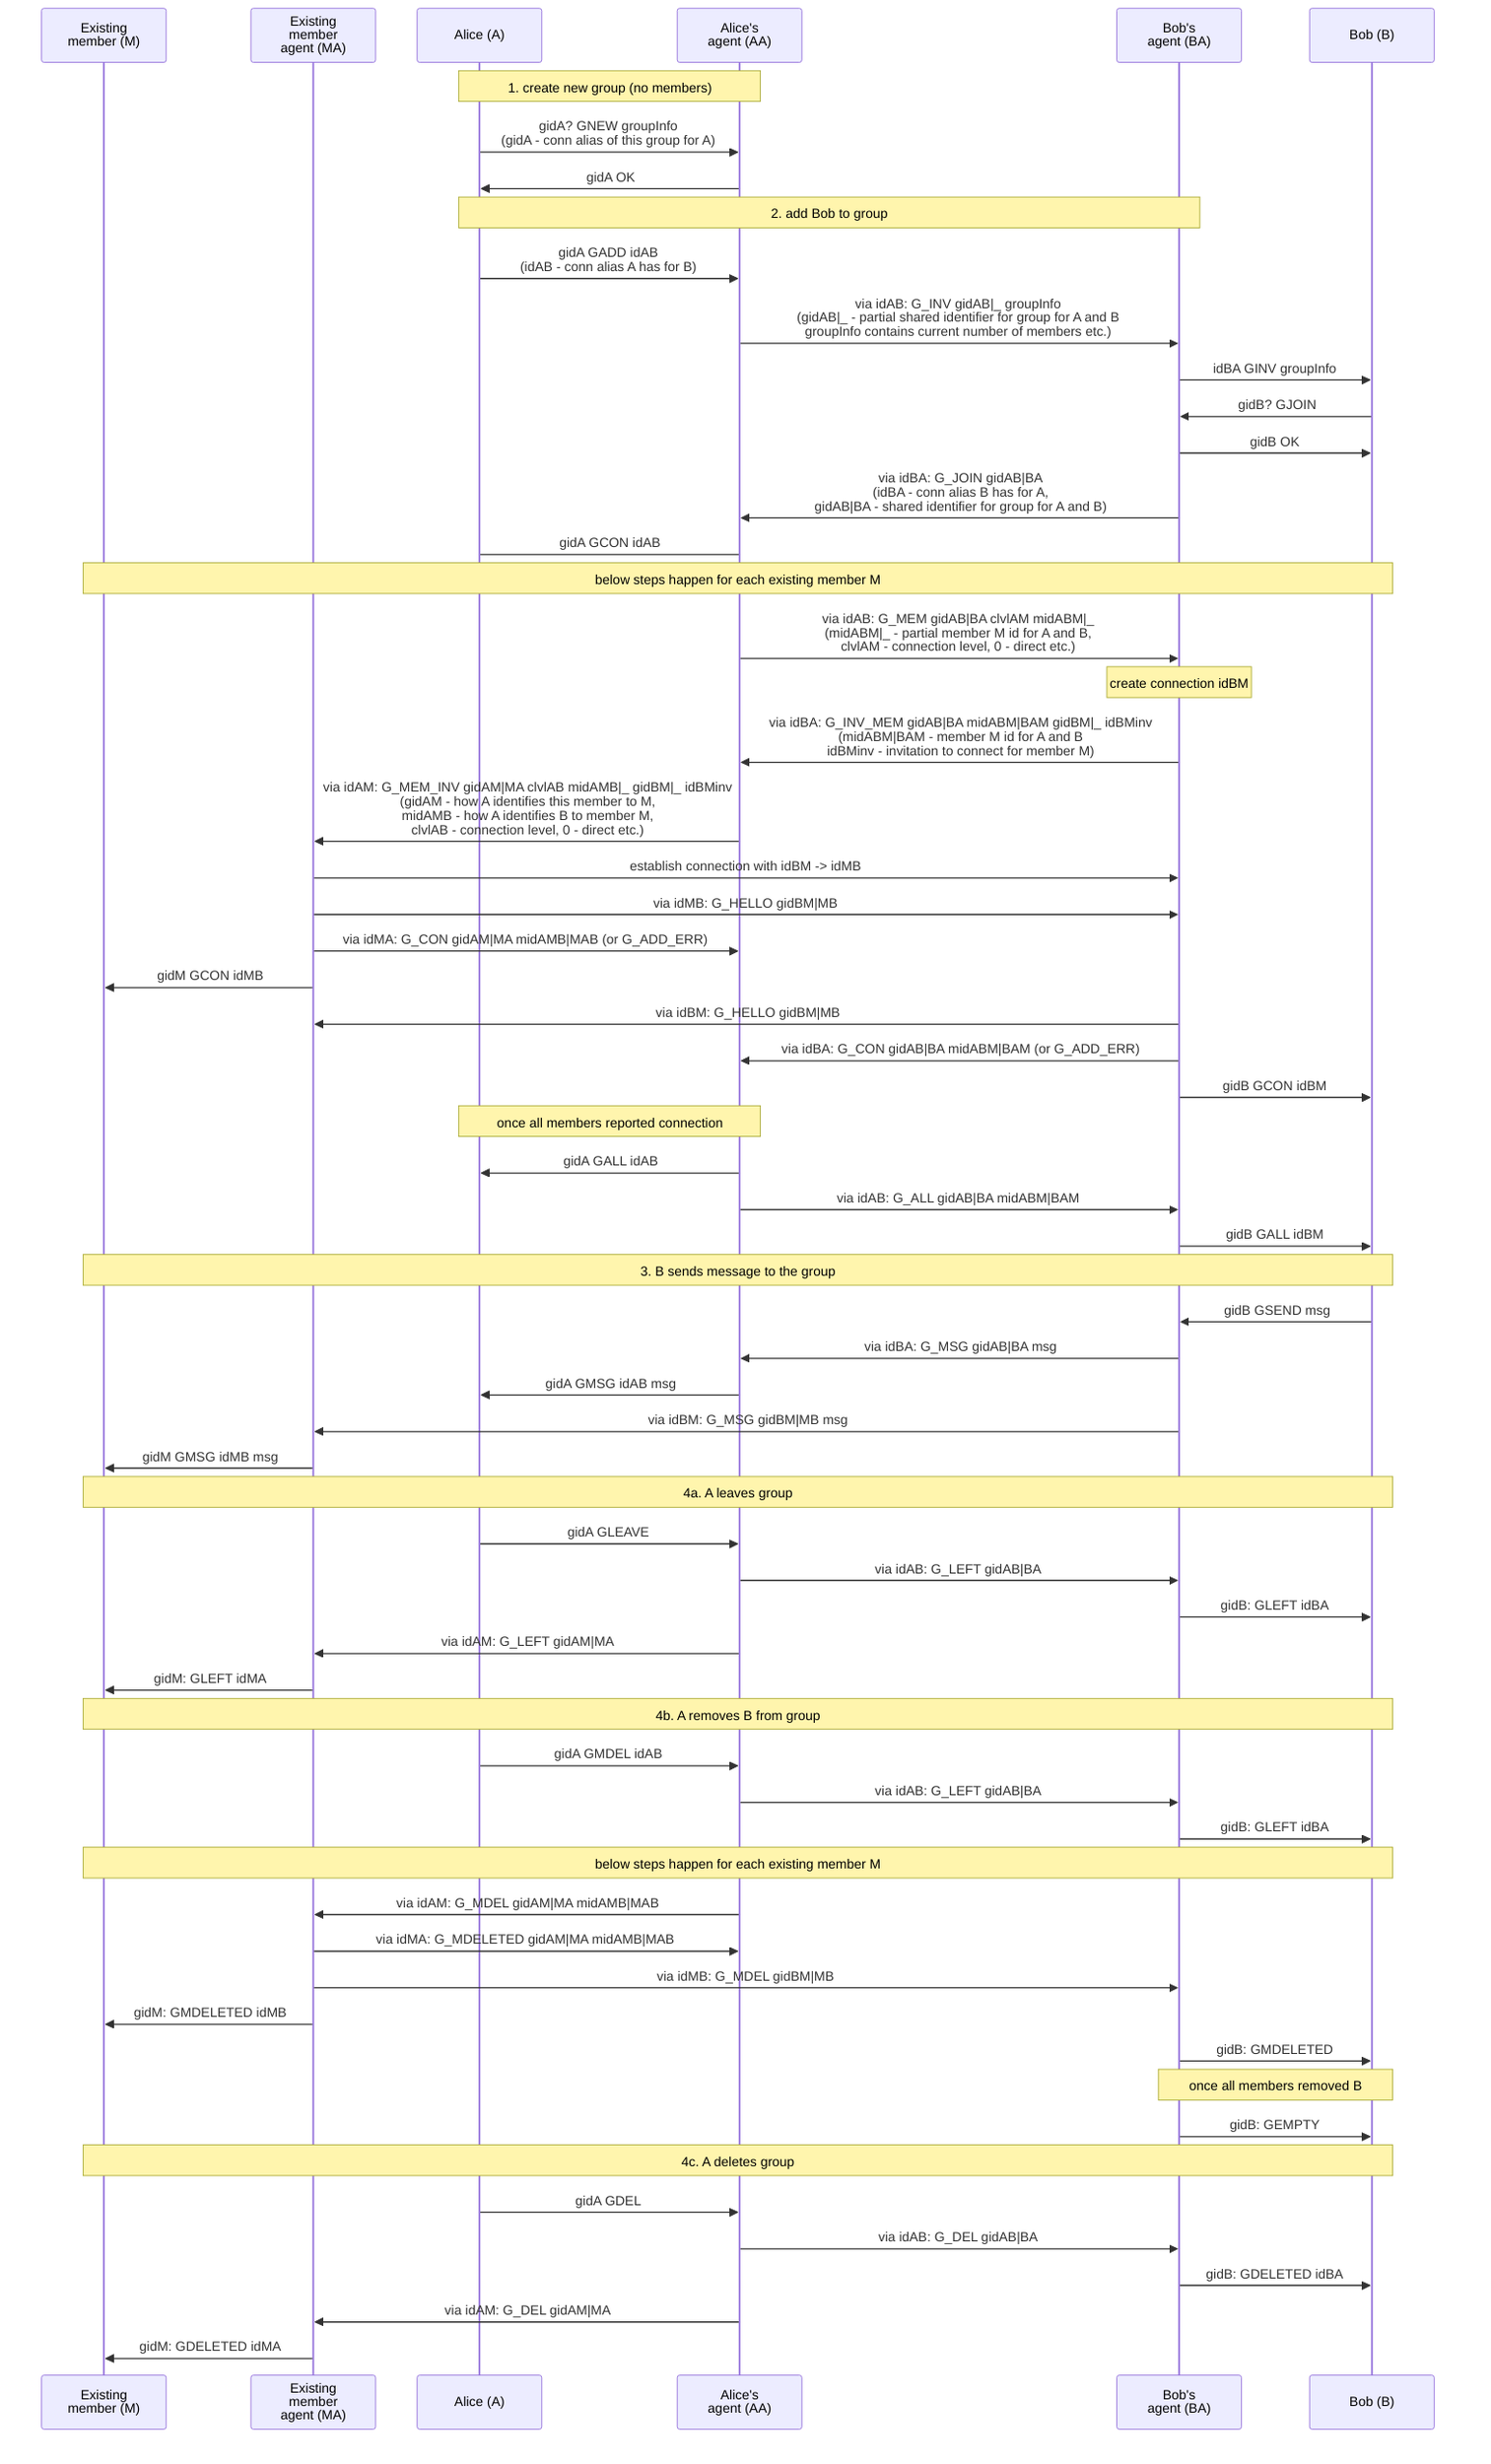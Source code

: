 sequenceDiagram
  participant M as Existing<br>member (M)
  participant MA as Existing<br>member<br>agent (MA)
  participant A as Alice (A)
  participant AA as Alice's<br>agent (AA)
  participant BA as Bob's<br>agent (BA)
  participant B as Bob (B)

  note over A, AA: 1. create new group (no members)
  A ->> AA: gidA? GNEW groupInfo<br>(gidA - conn alias of this group for A)
  AA ->> A: gidA OK

  note over A, BA: 2. add Bob to group
  A ->> AA: gidA GADD idAB<br>(idAB - conn alias A has for B)
  
  AA ->> BA: via idAB: G_INV gidAB|_ groupInfo<br>(gidAB|_ - partial shared identifier for group for A and B<br>groupInfo contains current number of members etc.)
  BA ->> B: idBA GINV groupInfo
  B ->> BA: gidB? GJOIN
  BA ->> B: gidB OK
 
  BA ->> AA: via idBA: G_JOIN gidAB|BA<br>(idBA - conn alias B has for A,<br>gidAB|BA - shared identifier for group for A and B)
  AA -> A: gidA GCON idAB

  note over M, B: below steps happen for each existing member M

  AA ->> BA: via idAB: G_MEM gidAB|BA clvlAM midABM|_<br>(midABM|_ - partial member M id for A and B,<br>clvlAM - connection level, 0 - direct etc.)
  
  note over BA: create connection idBM
  
  BA ->> AA: via idBA: G_INV_MEM gidAB|BA midABM|BAM gidBM|_ idBMinv<br>(midABM|BAM - member M id for A and B<br>idBMinv - invitation to connect for member M)

  AA ->> MA: via idAM: G_MEM_INV gidAM|MA clvlAB midAMB|_ gidBM|_ idBMinv<br>(gidAM - how A identifies this member to M,<br>midAMB - how A identifies B to member M,<br>clvlAB - connection level, 0 - direct etc.)

  MA ->> BA: establish connection with idBM -> idMB

  MA ->> BA: via idMB: G_HELLO gidBM|MB
  MA ->> AA: via idMA: G_CON gidAM|MA midAMB|MAB (or G_ADD_ERR)
  MA ->> M: gidM GCON idMB

  BA ->> MA: via idBM: G_HELLO gidBM|MB
  BA ->> AA: via idBA: G_CON gidAB|BA midABM|BAM (or G_ADD_ERR)
  BA ->> B: gidB GCON idBM

  note over A, AA: once all members reported connection
  AA ->> A: gidA GALL idAB
  AA ->> BA: via idAB: G_ALL gidAB|BA midABM|BAM
  BA ->> B: gidB GALL idBM
  
  note over M, B: 3. B sends message to the group

  B ->> BA: gidB GSEND msg

  BA ->> AA: via idBA: G_MSG gidAB|BA msg
  AA ->> A: gidA GMSG idAB msg

  BA ->> MA: via idBM: G_MSG gidBM|MB msg
  MA ->> M: gidM GMSG idMB msg

  note over M, B: 4a. A leaves group

  A ->> AA: gidA GLEAVE
  AA ->> BA: via idAB: G_LEFT gidAB|BA
  BA ->> B: gidB: GLEFT idBA
  AA ->> MA: via idAM: G_LEFT gidAM|MA
  MA ->> M: gidM: GLEFT idMA

  note over M, B: 4b. A removes B from group
  A ->> AA: gidA GMDEL idAB
  AA ->> BA: via idAB: G_LEFT gidAB|BA 
  BA ->> B: gidB: GLEFT idBA

  note over M, B: below steps happen for each existing member M

  AA ->> MA: via idAM: G_MDEL gidAM|MA midAMB|MAB
  MA ->> AA: via idMA: G_MDELETED gidAM|MA midAMB|MAB
  MA ->> BA: via idMB: G_MDEL gidBM|MB
  MA ->> M: gidM: GMDELETED idMB
  BA ->> B: gidB: GMDELETED

  note over B, BA: once all members removed B

  BA ->> B: gidB: GEMPTY

  note over M, B: 4c. A deletes group
  A ->> AA: gidA GDEL
  AA ->> BA: via idAB: G_DEL gidAB|BA
  BA ->> B: gidB: GDELETED idBA
  AA ->> MA: via idAM: G_DEL gidAM|MA
  MA ->> M: gidM: GDELETED idMA